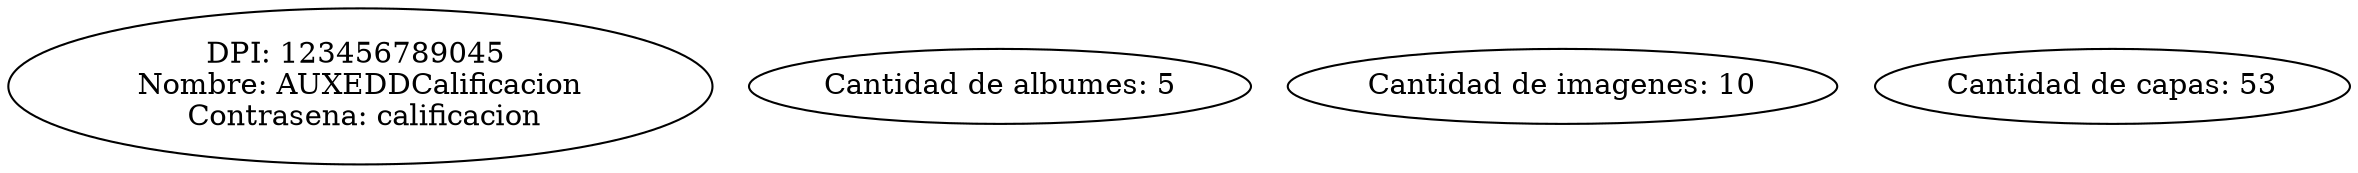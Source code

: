  digraph G {
 "dpi"[label="DPI: 123456789045 \n Nombre: AUXEDDCalificacion \n Contrasena: calificacion"]
 "cantidad_albumes"[label="Cantidad de albumes: 5"]
 "cantidad_imagenes"[label="Cantidad de imagenes: 10"]
 "cantidad_capas"[label="Cantidad de capas: 53"]
 }
